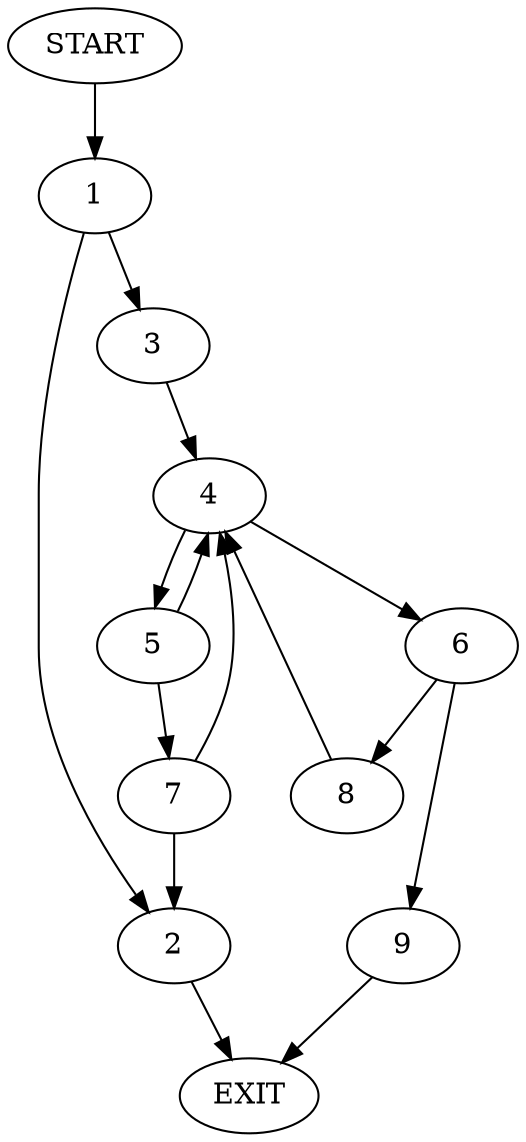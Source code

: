digraph {
0 [label="START"]
10 [label="EXIT"]
0 -> 1
1 -> 2
1 -> 3
2 -> 10
3 -> 4
4 -> 5
4 -> 6
5 -> 7
5 -> 4
6 -> 8
6 -> 9
9 -> 10
8 -> 4
7 -> 2
7 -> 4
}
